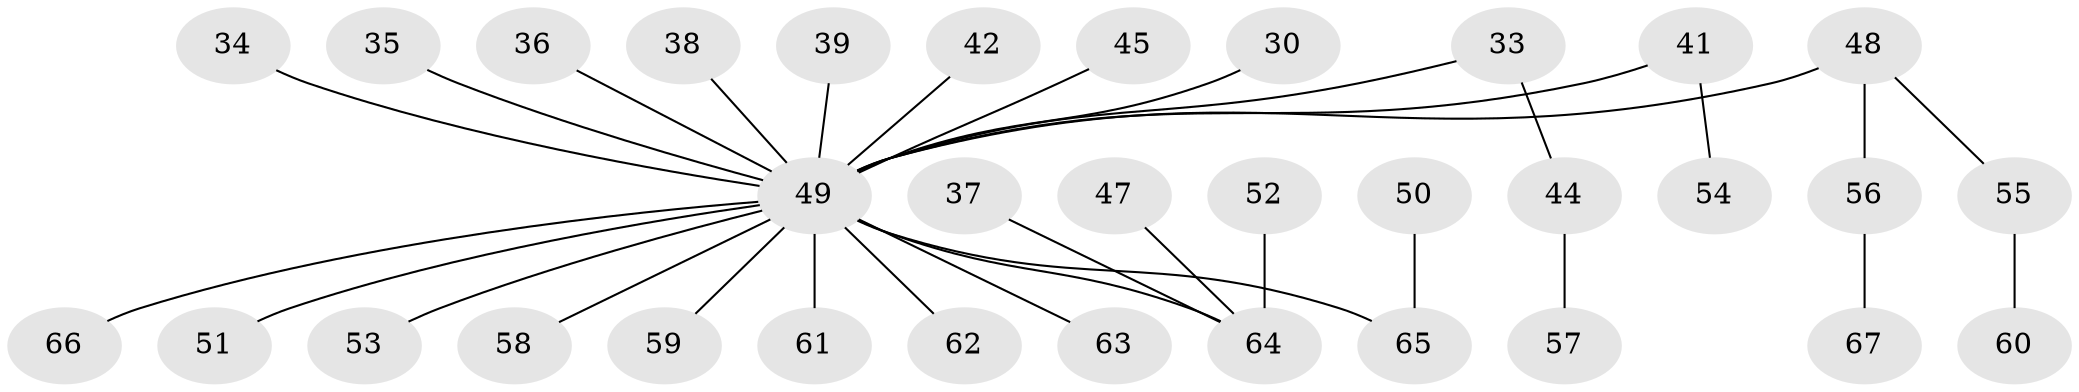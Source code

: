 // original degree distribution, {7: 0.029850746268656716, 6: 0.029850746268656716, 3: 0.11940298507462686, 1: 0.5522388059701493, 2: 0.22388059701492538, 5: 0.04477611940298507}
// Generated by graph-tools (version 1.1) at 2025/52/03/09/25 04:52:53]
// undirected, 33 vertices, 32 edges
graph export_dot {
graph [start="1"]
  node [color=gray90,style=filled];
  30;
  33 [super="+14"];
  34;
  35;
  36;
  37;
  38;
  39;
  41;
  42;
  44;
  45;
  47;
  48 [super="+24+20+25+27+28+43+46"];
  49 [super="+9+7+8+11+12+21+5+15+10+13+17+40+26+29+31"];
  50;
  51;
  52;
  53;
  54;
  55;
  56;
  57;
  58;
  59;
  60;
  61;
  62;
  63;
  64 [super="+32+18+23"];
  65 [super="+6"];
  66;
  67;
  30 -- 49;
  33 -- 44;
  33 -- 49;
  34 -- 49;
  35 -- 49;
  36 -- 49;
  37 -- 64;
  38 -- 49;
  39 -- 49;
  41 -- 54;
  41 -- 49;
  42 -- 49;
  44 -- 57;
  45 -- 49;
  47 -- 64;
  48 -- 49;
  48 -- 56;
  48 -- 55;
  49 -- 51;
  49 -- 53;
  49 -- 65;
  49 -- 61;
  49 -- 66;
  49 -- 64;
  49 -- 62;
  49 -- 59;
  49 -- 63;
  49 -- 58;
  50 -- 65;
  52 -- 64;
  55 -- 60;
  56 -- 67;
}
